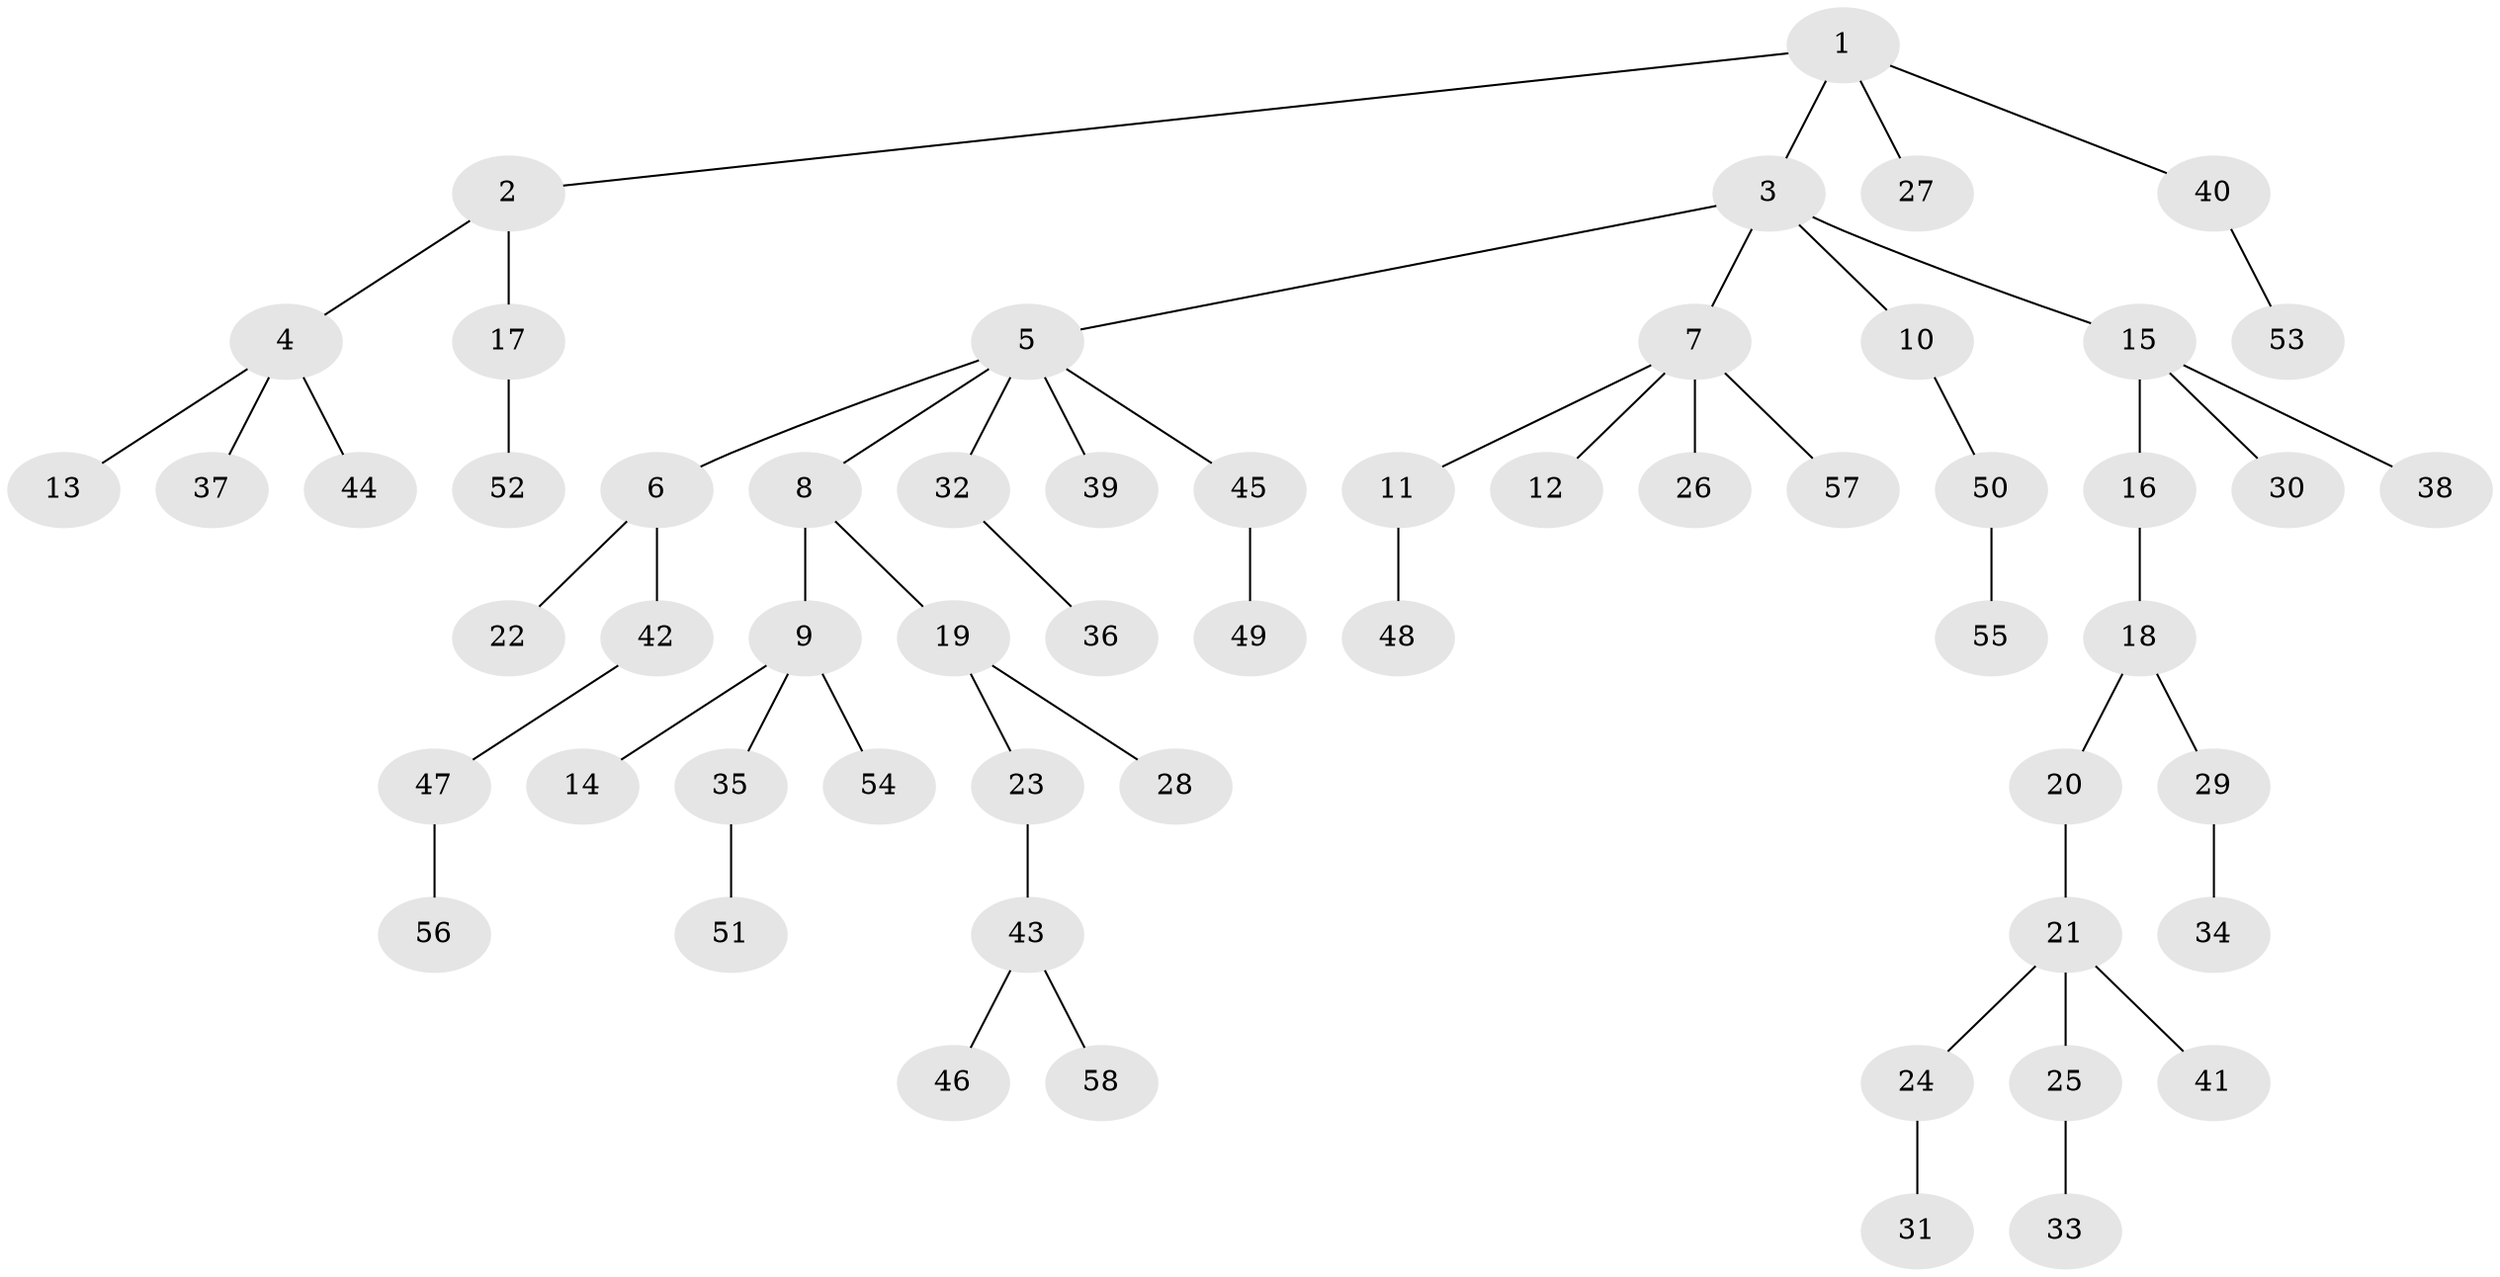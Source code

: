 // coarse degree distribution, {5: 0.05555555555555555, 3: 0.16666666666666666, 7: 0.027777777777777776, 4: 0.027777777777777776, 1: 0.5833333333333334, 2: 0.1388888888888889}
// Generated by graph-tools (version 1.1) at 2025/42/03/06/25 10:42:05]
// undirected, 58 vertices, 57 edges
graph export_dot {
graph [start="1"]
  node [color=gray90,style=filled];
  1;
  2;
  3;
  4;
  5;
  6;
  7;
  8;
  9;
  10;
  11;
  12;
  13;
  14;
  15;
  16;
  17;
  18;
  19;
  20;
  21;
  22;
  23;
  24;
  25;
  26;
  27;
  28;
  29;
  30;
  31;
  32;
  33;
  34;
  35;
  36;
  37;
  38;
  39;
  40;
  41;
  42;
  43;
  44;
  45;
  46;
  47;
  48;
  49;
  50;
  51;
  52;
  53;
  54;
  55;
  56;
  57;
  58;
  1 -- 2;
  1 -- 3;
  1 -- 27;
  1 -- 40;
  2 -- 4;
  2 -- 17;
  3 -- 5;
  3 -- 7;
  3 -- 10;
  3 -- 15;
  4 -- 13;
  4 -- 37;
  4 -- 44;
  5 -- 6;
  5 -- 8;
  5 -- 32;
  5 -- 39;
  5 -- 45;
  6 -- 22;
  6 -- 42;
  7 -- 11;
  7 -- 12;
  7 -- 26;
  7 -- 57;
  8 -- 9;
  8 -- 19;
  9 -- 14;
  9 -- 35;
  9 -- 54;
  10 -- 50;
  11 -- 48;
  15 -- 16;
  15 -- 30;
  15 -- 38;
  16 -- 18;
  17 -- 52;
  18 -- 20;
  18 -- 29;
  19 -- 23;
  19 -- 28;
  20 -- 21;
  21 -- 24;
  21 -- 25;
  21 -- 41;
  23 -- 43;
  24 -- 31;
  25 -- 33;
  29 -- 34;
  32 -- 36;
  35 -- 51;
  40 -- 53;
  42 -- 47;
  43 -- 46;
  43 -- 58;
  45 -- 49;
  47 -- 56;
  50 -- 55;
}
